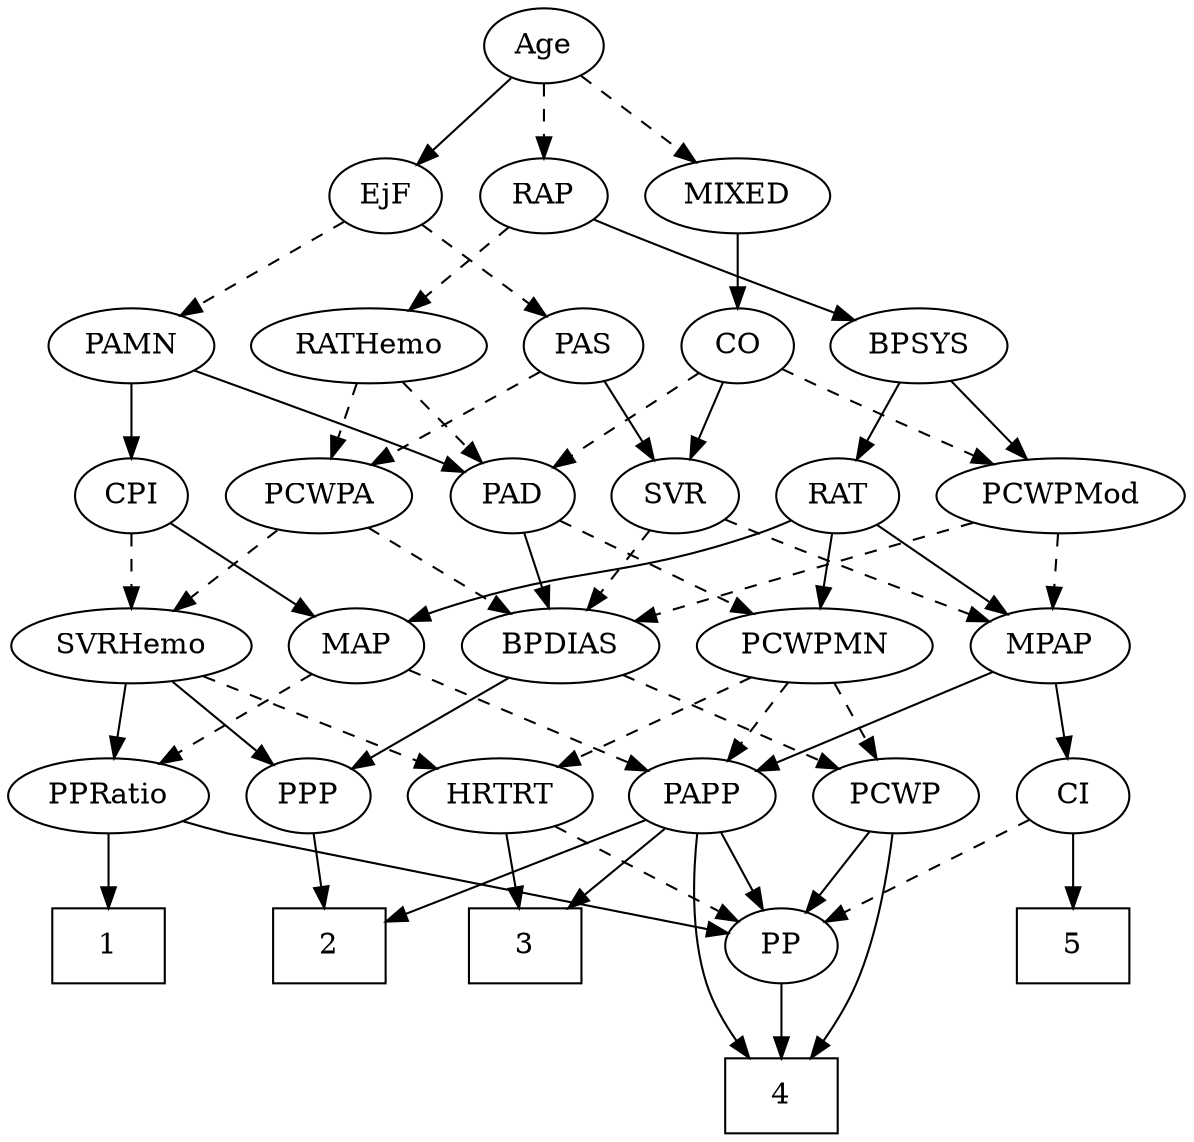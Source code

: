 strict digraph {
	graph [bb="0,0,539.4,540"];
	node [label="\N"];
	1	[height=0.5,
		pos="146.4,90",
		shape=box,
		width=0.75];
	2	[height=0.5,
		pos="258.4,90",
		shape=box,
		width=0.75];
	3	[height=0.5,
		pos="402.4,90",
		shape=box,
		width=0.75];
	4	[height=0.5,
		pos="330.4,18",
		shape=box,
		width=0.75];
	5	[height=0.5,
		pos="512.4,90",
		shape=box,
		width=0.75];
	Age	[height=0.5,
		pos="252.4,522",
		width=0.75];
	EjF	[height=0.5,
		pos="117.4,450",
		width=0.75];
	Age -> EjF	[pos="e,138,461.68 231.6,510.22 208.94,498.47 172.51,479.57 146.9,466.3",
		style=solid];
	RAP	[height=0.5,
		pos="338.4,450",
		width=0.77632];
	Age -> RAP	[pos="e,321.57,464.69 268.98,507.5 281.63,497.21 299.25,482.86 313.58,471.2",
		style=dashed];
	MIXED	[height=0.5,
		pos="252.4,450",
		width=1.1193];
	Age -> MIXED	[pos="e,252.4,468.1 252.4,503.7 252.4,495.98 252.4,486.71 252.4,478.11",
		style=dashed];
	PAS	[height=0.5,
		pos="117.4,378",
		width=0.75];
	EjF -> PAS	[pos="e,117.4,396.1 117.4,431.7 117.4,423.98 117.4,414.71 117.4,406.11",
		style=dashed];
	PAMN	[height=0.5,
		pos="36.397,378",
		width=1.011];
	EjF -> PAMN	[pos="e,53.769,394.01 101.39,435.17 90.016,425.34 74.506,411.93 61.491,400.69",
		style=dashed];
	BPSYS	[height=0.5,
		pos="388.4,378",
		width=1.0471];
	RAP -> BPSYS	[pos="e,376.63,395.47 349.49,433.46 355.72,424.74 363.64,413.65 370.71,403.76",
		style=solid];
	RATHemo	[height=0.5,
		pos="211.4,378",
		width=1.3721];
	RAP -> RATHemo	[pos="e,237.81,393.56 317.71,437.6 298.56,427.04 269.68,411.13 246.86,398.55",
		style=dashed];
	CO	[height=0.5,
		pos="305.4,378",
		width=0.75];
	MIXED -> CO	[pos="e,293.54,394.67 264.69,432.76 271.41,423.89 279.85,412.74 287.31,402.89",
		style=solid];
	MPAP	[height=0.5,
		pos="481.4,234",
		width=0.97491];
	CI	[height=0.5,
		pos="498.4,162",
		width=0.75];
	MPAP -> CI	[pos="e,494.2,180.28 485.51,216.05 487.4,208.26 489.7,198.82 491.82,190.08",
		style=solid];
	PAPP	[height=0.5,
		pos="421.4,162",
		width=0.88464];
	MPAP -> PAPP	[pos="e,434.96,178.82 467.78,217.12 460.03,208.08 450.18,196.58 441.55,186.52",
		style=solid];
	RAT	[height=0.5,
		pos="481.4,306",
		width=0.75827];
	BPSYS -> RAT	[pos="e,464.03,320.07 407.67,362.5 421.67,351.95 440.77,337.58 456.02,326.1",
		style=solid];
	PCWPMod	[height=0.5,
		pos="384.4,306",
		width=1.4443];
	BPSYS -> PCWPMod	[pos="e,385.37,324.1 387.41,359.7 386.97,351.98 386.44,342.71 385.95,334.11",
		style=solid];
	PAD	[height=0.5,
		pos="211.4,306",
		width=0.79437];
	PCWPMN	[height=0.5,
		pos="378.4,234",
		width=1.3902];
	PAD -> PCWPMN	[pos="e,346.21,247.9 233.85,294.82 238.95,292.54 244.35,290.17 249.4,288 278.5,275.52 311.54,261.95 336.89,251.67",
		style=dashed];
	BPDIAS	[height=0.5,
		pos="188.4,234",
		width=1.1735];
	PAD -> BPDIAS	[pos="e,194.07,252.28 205.83,288.05 203.24,280.18 200.1,270.62 197.2,261.79",
		style=solid];
	CO -> PAD	[pos="e,229.32,320.35 287.72,363.83 273.63,353.34 253.68,338.49 237.72,326.6",
		style=dashed];
	SVR	[height=0.5,
		pos="286.4,306",
		width=0.77632];
	CO -> SVR	[pos="e,290.95,323.79 300.8,360.05 298.65,352.14 296.04,342.54 293.64,333.69",
		style=solid];
	CO -> PCWPMod	[pos="e,366.33,323.01 321,363.17 331.7,353.69 346.14,340.9 358.54,329.91",
		style=dashed];
	PAS -> SVR	[pos="e,264.6,317.33 138.59,366.64 143.42,364.37 148.56,362.05 153.4,360 195.37,342.26 207.33,341.52 249.4,324 251.26,323.23 253.16,322.41 \
255.08,321.58",
		style=solid];
	PCWPA	[height=0.5,
		pos="123.4,306",
		width=1.1555];
	PAS -> PCWPA	[pos="e,121.93,324.1 118.88,359.7 119.54,351.98 120.34,342.71 121.07,334.11",
		style=dashed];
	PAMN -> PAD	[pos="e,189.19,317.48 64.406,366.35 101.62,352.19 163.9,328.42 174.4,324 176.2,323.24 178.06,322.44 179.92,321.63",
		style=solid];
	CPI	[height=0.5,
		pos="36.397,306",
		width=0.75];
	PAMN -> CPI	[pos="e,36.397,324.1 36.397,359.7 36.397,351.98 36.397,342.71 36.397,334.11",
		style=solid];
	RATHemo -> PAD	[pos="e,211.4,324.1 211.4,359.7 211.4,351.98 211.4,342.71 211.4,334.11",
		style=dashed];
	RATHemo -> PCWPA	[pos="e,142.57,322.25 191.87,361.46 179.71,351.79 163.89,339.21 150.52,328.58",
		style=dashed];
	SVRHemo	[height=0.5,
		pos="78.397,234",
		width=1.3902];
	CPI -> SVRHemo	[pos="e,68.318,251.8 45.927,289.12 50.989,280.68 57.334,270.1 63.069,260.55",
		style=dashed];
	MAP	[height=0.5,
		pos="279.4,234",
		width=0.84854];
	CPI -> MAP	[pos="e,255.99,245.82 57.002,294.28 61.954,291.98 67.291,289.73 72.397,288 144.31,263.63 167.02,274.95 239.4,252 241.79,251.24 244.23,\
250.39 246.68,249.49",
		style=solid];
	RAT -> MPAP	[pos="e,481.4,252.1 481.4,287.7 481.4,279.98 481.4,270.71 481.4,262.11",
		style=solid];
	RAT -> PCWPMN	[pos="e,400.96,250.34 462.98,292.49 448.2,282.44 427.11,268.11 409.69,256.27",
		style=solid];
	RAT -> MAP	[pos="e,302.9,245.56 460.32,294.35 455.48,292.1 450.31,289.85 445.4,288 390.88,267.5 374.3,271.43 319.4,252 317.03,251.16 314.61,250.26 \
312.18,249.31",
		style=solid];
	SVR -> MPAP	[pos="e,454.5,245.7 308.12,294.47 313.09,292.22 318.38,289.93 323.4,288 372.97,268.87 387.26,269.58 437.4,252 439.92,251.12 442.51,250.18 \
445.12,249.22",
		style=dashed];
	SVR -> BPDIAS	[pos="e,209.32,249.94 268.42,292.16 254.21,282.01 234.09,267.64 217.57,255.84",
		style=dashed];
	PCWPMod -> MPAP	[pos="e,461.91,249.07 405.92,289.46 419.92,279.36 438.31,266.09 453.44,255.18",
		style=dashed];
	PCWPMod -> BPDIAS	[pos="e,219.9,246.25 349.36,292.49 315.74,280.48 264.98,262.35 229.48,249.67",
		style=dashed];
	PCWPA -> SVRHemo	[pos="e,89.297,251.96 112.73,288.41 107.38,280.08 100.77,269.8 94.782,260.49",
		style=dashed];
	PCWPA -> BPDIAS	[pos="e,173.25,251.31 138.15,289.12 146.5,280.12 157.12,268.68 166.44,258.65",
		style=dashed];
	PCWP	[height=0.5,
		pos="239.4,162",
		width=0.97491];
	PCWPMN -> PCWP	[pos="e,263.89,175.33 350.6,219 328.22,207.73 296.68,191.85 272.91,179.88",
		style=dashed];
	PCWPMN -> PAPP	[pos="e,411.38,179.31 388.81,216.05 394,207.59 400.39,197.19 406.13,187.84",
		style=dashed];
	HRTRT	[height=0.5,
		pos="332.4,162",
		width=1.1013];
	PCWPMN -> HRTRT	[pos="e,343.22,179.47 367.5,216.41 361.94,207.95 355.06,197.49 348.88,188.08",
		style=dashed];
	PPP	[height=0.5,
		pos="61.397,162",
		width=0.75];
	SVRHemo -> PPP	[pos="e,65.592,180.28 74.282,216.05 72.389,208.26 70.096,198.82 67.973,190.08",
		style=solid];
	PPRatio	[height=0.5,
		pos="146.4,162",
		width=1.1013];
	SVRHemo -> PPRatio	[pos="e,131.18,178.67 94.168,216.76 103.05,207.62 114.28,196.06 124.05,186",
		style=solid];
	SVRHemo -> HRTRT	[pos="e,302.48,173.87 115.79,221.99 122.95,219.95 130.39,217.87 137.4,216 201.96,198.74 219.31,198.97 283.4,180 286.5,179.08 289.71,178.08 \
292.92,177.05",
		style=dashed];
	BPDIAS -> PPP	[pos="e,81.527,174.1 163.61,219.34 142.64,207.78 112.56,191.2 90.46,179.02",
		style=solid];
	BPDIAS -> PCWP	[pos="e,227.75,178.99 200.48,216.41 206.86,207.66 214.81,196.75 221.85,187.08",
		style=dashed];
	MAP -> PPRatio	[pos="e,171.57,176.25 257.43,221.44 236.5,210.42 204.66,193.67 180.44,180.92",
		style=dashed];
	MAP -> PAPP	[pos="e,398.17,174.45 302.21,221.75 325.67,210.19 362.42,192.07 388.91,179.01",
		style=dashed];
	PP	[height=0.5,
		pos="330.4,90",
		width=0.75];
	PP -> 4	[pos="e,330.4,36.104 330.4,71.697 330.4,63.983 330.4,54.712 330.4,46.112",
		style=solid];
	PPP -> 2	[pos="e,231.26,98.818 82.526,150.49 87.363,148.24 92.518,145.95 97.397,144 139.26,127.3 188.66,111.61 221.59,101.7",
		style=solid];
	PPRatio -> 1	[pos="e,146.4,108.1 146.4,143.7 146.4,135.98 146.4,126.71 146.4,118.11",
		style=solid];
	PPRatio -> PP	[pos="e,309.23,101.41 176.79,150.29 216.76,136.19 283.24,112.62 294.4,108 296.22,107.25 298.08,106.45 299.95,105.63",
		style=solid];
	PCWP -> 4	[pos="e,303.2,23.922 229.8,144.63 220.11,125.75 208.42,94.429 222.4,72 237.83,47.229 268.6,33.709 293.36,26.537",
		style=solid];
	PCWP -> PP	[pos="e,313.41,104.07 258.25,146.5 271.83,136.05 290.3,121.85 305.15,110.42",
		style=solid];
	CI -> 5	[pos="e,508.94,108.28 501.79,144.05 503.33,136.35 505.19,127.03 506.92,118.36",
		style=solid];
	CI -> PP	[pos="e,351.59,101.36 477.21,150.64 472.37,148.37 467.24,146.05 462.4,144 420.43,126.26 408.37,125.74 366.4,108 364.58,107.23 362.73,106.43 \
360.86,105.6",
		style=dashed];
	PAPP -> 2	[pos="e,285.46,103.95 396.45,150.35 391.47,148.24 386.27,146.04 381.4,144 345.52,128.95 334.23,125.41 294.89,108.12",
		style=solid];
	PAPP -> 3	[pos="e,407.09,108.28 416.8,144.05 414.68,136.26 412.12,126.82 409.75,118.08",
		style=solid];
	PAPP -> 4	[pos="e,357.6,23.922 431,144.63 440.68,125.75 452.37,94.429 438.4,72 422.96,47.229 392.19,33.709 367.43,26.537",
		style=solid];
	PAPP -> PP	[pos="e,347.55,104.2 402.98,146.83 389.44,136.42 370.86,122.12 355.89,110.61",
		style=solid];
	HRTRT -> 3	[pos="e,385.1,108.29 348.28,145.12 357.02,136.37 368.06,125.33 377.89,115.51",
		style=solid];
	HRTRT -> PP	[pos="e,330.89,108.1 331.9,143.7 331.68,135.98 331.42,126.71 331.17,118.11",
		style=dashed];
}
